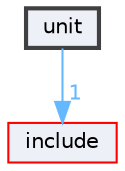 digraph "unit"
{
 // LATEX_PDF_SIZE
  bgcolor="transparent";
  edge [fontname=Helvetica,fontsize=10,labelfontname=Helvetica,labelfontsize=10];
  node [fontname=Helvetica,fontsize=10,shape=box,height=0.2,width=0.4];
  compound=true
  dir_cc0b5cae3b7a81a4c0ef074802e575f9 [label="unit", fillcolor="#edf0f7", color="grey25", style="filled,bold", URL="dir_cc0b5cae3b7a81a4c0ef074802e575f9.html",tooltip=""];
  dir_d44c64559bbebec7f509842c48db8b23 [label="include", fillcolor="#edf0f7", color="red", style="filled", URL="dir_d44c64559bbebec7f509842c48db8b23.html",tooltip=""];
  dir_cc0b5cae3b7a81a4c0ef074802e575f9->dir_d44c64559bbebec7f509842c48db8b23 [headlabel="1", labeldistance=1.5 headhref="dir_000011_000003.html" href="dir_000011_000003.html" color="steelblue1" fontcolor="steelblue1"];
}
